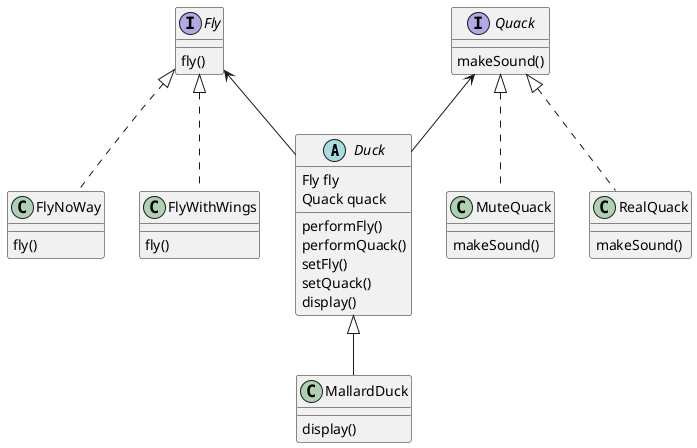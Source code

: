@startuml
'https://plantuml.com/class-diagram

abstract class Duck {
Fly fly
Quack quack
performFly()
performQuack()
setFly()
setQuack()
display()
}
interface Fly {
fly()
}
class FlyNoWay {
fly()
}
class FlyWithWings {
fly()
}
interface Quack {
makeSound()
}
class MuteQuack {
makeSound()
}
class RealQuack {
makeSound()
}
class MallardDuck {
display()
}

Duck <|-- MallardDuck
Fly <-- Duck
Quack <-- Duck
Fly <|.. FlyNoWay
Fly <|.. FlyWithWings
Quack<|.. MuteQuack
Quack<|.. RealQuack

@enduml